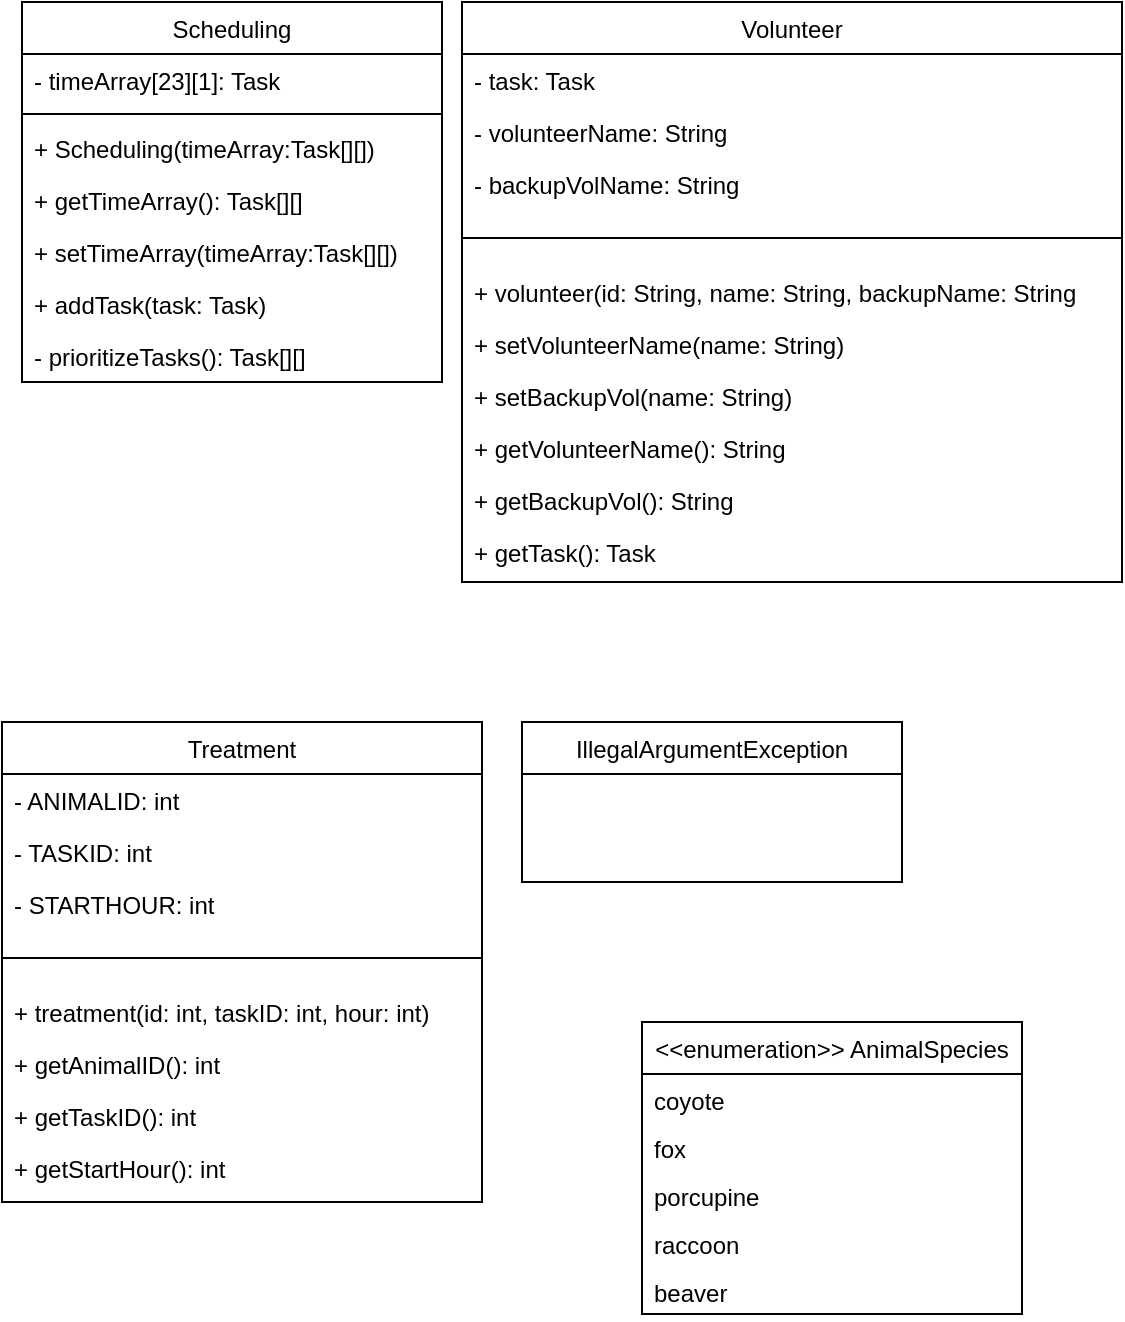 <mxfile version="21.1.1" type="github" pages="2">
  <diagram id="C5RBs43oDa-KdzZeNtuy" name="Page-1">
    <mxGraphModel dx="1266" dy="598" grid="1" gridSize="10" guides="1" tooltips="1" connect="1" arrows="1" fold="1" page="1" pageScale="1" pageWidth="827" pageHeight="1169" math="0" shadow="0">
      <root>
        <mxCell id="WIyWlLk6GJQsqaUBKTNV-0" />
        <mxCell id="WIyWlLk6GJQsqaUBKTNV-1" parent="WIyWlLk6GJQsqaUBKTNV-0" />
        <mxCell id="zkfFHV4jXpPFQw0GAbJ--0" value="Scheduling" style="swimlane;fontStyle=0;align=center;verticalAlign=top;childLayout=stackLayout;horizontal=1;startSize=26;horizontalStack=0;resizeParent=1;resizeLast=0;collapsible=1;marginBottom=0;rounded=0;shadow=0;strokeWidth=1;" parent="WIyWlLk6GJQsqaUBKTNV-1" vertex="1">
          <mxGeometry x="20" y="10" width="210" height="190" as="geometry">
            <mxRectangle x="230" y="140" width="160" height="26" as="alternateBounds" />
          </mxGeometry>
        </mxCell>
        <mxCell id="zkfFHV4jXpPFQw0GAbJ--1" value="- timeArray[23][1]: Task" style="text;align=left;verticalAlign=top;spacingLeft=4;spacingRight=4;overflow=hidden;rotatable=0;points=[[0,0.5],[1,0.5]];portConstraint=eastwest;" parent="zkfFHV4jXpPFQw0GAbJ--0" vertex="1">
          <mxGeometry y="26" width="210" height="26" as="geometry" />
        </mxCell>
        <mxCell id="zkfFHV4jXpPFQw0GAbJ--4" value="" style="line;html=1;strokeWidth=1;align=left;verticalAlign=middle;spacingTop=-1;spacingLeft=3;spacingRight=3;rotatable=0;labelPosition=right;points=[];portConstraint=eastwest;" parent="zkfFHV4jXpPFQw0GAbJ--0" vertex="1">
          <mxGeometry y="52" width="210" height="8" as="geometry" />
        </mxCell>
        <mxCell id="zkfFHV4jXpPFQw0GAbJ--5" value="+ Scheduling(timeArray:Task[][])" style="text;align=left;verticalAlign=top;spacingLeft=4;spacingRight=4;overflow=hidden;rotatable=0;points=[[0,0.5],[1,0.5]];portConstraint=eastwest;" parent="zkfFHV4jXpPFQw0GAbJ--0" vertex="1">
          <mxGeometry y="60" width="210" height="26" as="geometry" />
        </mxCell>
        <mxCell id="ZW0RrzrD-icC0tRyj8_A-1" value="+ getTimeArray(): Task[][]" style="text;align=left;verticalAlign=top;spacingLeft=4;spacingRight=4;overflow=hidden;rotatable=0;points=[[0,0.5],[1,0.5]];portConstraint=eastwest;" parent="zkfFHV4jXpPFQw0GAbJ--0" vertex="1">
          <mxGeometry y="86" width="210" height="26" as="geometry" />
        </mxCell>
        <mxCell id="ZW0RrzrD-icC0tRyj8_A-2" value="+ setTimeArray(timeArray:Task[][])" style="text;align=left;verticalAlign=top;spacingLeft=4;spacingRight=4;overflow=hidden;rotatable=0;points=[[0,0.5],[1,0.5]];portConstraint=eastwest;" parent="zkfFHV4jXpPFQw0GAbJ--0" vertex="1">
          <mxGeometry y="112" width="210" height="26" as="geometry" />
        </mxCell>
        <mxCell id="ZW0RrzrD-icC0tRyj8_A-3" value="+ addTask(task: Task)" style="text;align=left;verticalAlign=top;spacingLeft=4;spacingRight=4;overflow=hidden;rotatable=0;points=[[0,0.5],[1,0.5]];portConstraint=eastwest;" parent="zkfFHV4jXpPFQw0GAbJ--0" vertex="1">
          <mxGeometry y="138" width="210" height="26" as="geometry" />
        </mxCell>
        <mxCell id="ZW0RrzrD-icC0tRyj8_A-4" value="- prioritizeTasks(): Task[][]" style="text;align=left;verticalAlign=top;spacingLeft=4;spacingRight=4;overflow=hidden;rotatable=0;points=[[0,0.5],[1,0.5]];portConstraint=eastwest;" parent="zkfFHV4jXpPFQw0GAbJ--0" vertex="1">
          <mxGeometry y="164" width="210" height="26" as="geometry" />
        </mxCell>
        <mxCell id="ZW0RrzrD-icC0tRyj8_A-6" value="Volunteer" style="swimlane;fontStyle=0;align=center;verticalAlign=top;childLayout=stackLayout;horizontal=1;startSize=26;horizontalStack=0;resizeParent=1;resizeLast=0;collapsible=1;marginBottom=0;rounded=0;shadow=0;strokeWidth=1;" parent="WIyWlLk6GJQsqaUBKTNV-1" vertex="1">
          <mxGeometry x="240" y="10" width="330" height="290" as="geometry">
            <mxRectangle x="230" y="140" width="160" height="26" as="alternateBounds" />
          </mxGeometry>
        </mxCell>
        <mxCell id="ZW0RrzrD-icC0tRyj8_A-7" value="- task: Task" style="text;align=left;verticalAlign=top;spacingLeft=4;spacingRight=4;overflow=hidden;rotatable=0;points=[[0,0.5],[1,0.5]];portConstraint=eastwest;" parent="ZW0RrzrD-icC0tRyj8_A-6" vertex="1">
          <mxGeometry y="26" width="330" height="26" as="geometry" />
        </mxCell>
        <mxCell id="ZW0RrzrD-icC0tRyj8_A-27" value="- volunteerName: String" style="text;align=left;verticalAlign=top;spacingLeft=4;spacingRight=4;overflow=hidden;rotatable=0;points=[[0,0.5],[1,0.5]];portConstraint=eastwest;" parent="ZW0RrzrD-icC0tRyj8_A-6" vertex="1">
          <mxGeometry y="52" width="330" height="26" as="geometry" />
        </mxCell>
        <mxCell id="ZW0RrzrD-icC0tRyj8_A-28" value="- backupVolName: String" style="text;align=left;verticalAlign=top;spacingLeft=4;spacingRight=4;overflow=hidden;rotatable=0;points=[[0,0.5],[1,0.5]];portConstraint=eastwest;" parent="ZW0RrzrD-icC0tRyj8_A-6" vertex="1">
          <mxGeometry y="78" width="330" height="26" as="geometry" />
        </mxCell>
        <mxCell id="ZW0RrzrD-icC0tRyj8_A-8" value="" style="line;html=1;strokeWidth=1;align=left;verticalAlign=middle;spacingTop=-1;spacingLeft=3;spacingRight=3;rotatable=0;labelPosition=right;points=[];portConstraint=eastwest;" parent="ZW0RrzrD-icC0tRyj8_A-6" vertex="1">
          <mxGeometry y="104" width="330" height="28" as="geometry" />
        </mxCell>
        <mxCell id="ZW0RrzrD-icC0tRyj8_A-29" value="+ volunteer(id: String, name: String, backupName: String" style="text;align=left;verticalAlign=top;spacingLeft=4;spacingRight=4;overflow=hidden;rotatable=0;points=[[0,0.5],[1,0.5]];portConstraint=eastwest;" parent="ZW0RrzrD-icC0tRyj8_A-6" vertex="1">
          <mxGeometry y="132" width="330" height="26" as="geometry" />
        </mxCell>
        <mxCell id="ZW0RrzrD-icC0tRyj8_A-30" value="+ setVolunteerName(name: String)" style="text;align=left;verticalAlign=top;spacingLeft=4;spacingRight=4;overflow=hidden;rotatable=0;points=[[0,0.5],[1,0.5]];portConstraint=eastwest;" parent="ZW0RrzrD-icC0tRyj8_A-6" vertex="1">
          <mxGeometry y="158" width="330" height="26" as="geometry" />
        </mxCell>
        <mxCell id="ZW0RrzrD-icC0tRyj8_A-31" value="+ setBackupVol(name: String)" style="text;align=left;verticalAlign=top;spacingLeft=4;spacingRight=4;overflow=hidden;rotatable=0;points=[[0,0.5],[1,0.5]];portConstraint=eastwest;" parent="ZW0RrzrD-icC0tRyj8_A-6" vertex="1">
          <mxGeometry y="184" width="330" height="26" as="geometry" />
        </mxCell>
        <mxCell id="ZW0RrzrD-icC0tRyj8_A-32" value="+ getVolunteerName(): String" style="text;align=left;verticalAlign=top;spacingLeft=4;spacingRight=4;overflow=hidden;rotatable=0;points=[[0,0.5],[1,0.5]];portConstraint=eastwest;" parent="ZW0RrzrD-icC0tRyj8_A-6" vertex="1">
          <mxGeometry y="210" width="330" height="26" as="geometry" />
        </mxCell>
        <mxCell id="ZW0RrzrD-icC0tRyj8_A-33" value="+ getBackupVol(): String" style="text;align=left;verticalAlign=top;spacingLeft=4;spacingRight=4;overflow=hidden;rotatable=0;points=[[0,0.5],[1,0.5]];portConstraint=eastwest;" parent="ZW0RrzrD-icC0tRyj8_A-6" vertex="1">
          <mxGeometry y="236" width="330" height="26" as="geometry" />
        </mxCell>
        <mxCell id="ZW0RrzrD-icC0tRyj8_A-34" value="+ getTask(): Task" style="text;align=left;verticalAlign=top;spacingLeft=4;spacingRight=4;overflow=hidden;rotatable=0;points=[[0,0.5],[1,0.5]];portConstraint=eastwest;" parent="ZW0RrzrD-icC0tRyj8_A-6" vertex="1">
          <mxGeometry y="262" width="330" height="26" as="geometry" />
        </mxCell>
        <mxCell id="ZW0RrzrD-icC0tRyj8_A-36" value="Treatment" style="swimlane;fontStyle=0;align=center;verticalAlign=top;childLayout=stackLayout;horizontal=1;startSize=26;horizontalStack=0;resizeParent=1;resizeLast=0;collapsible=1;marginBottom=0;rounded=0;shadow=0;strokeWidth=1;" parent="WIyWlLk6GJQsqaUBKTNV-1" vertex="1">
          <mxGeometry x="10" y="370" width="240" height="240" as="geometry">
            <mxRectangle x="230" y="140" width="160" height="26" as="alternateBounds" />
          </mxGeometry>
        </mxCell>
        <mxCell id="ZW0RrzrD-icC0tRyj8_A-37" value="- ANIMALID: int" style="text;align=left;verticalAlign=top;spacingLeft=4;spacingRight=4;overflow=hidden;rotatable=0;points=[[0,0.5],[1,0.5]];portConstraint=eastwest;" parent="ZW0RrzrD-icC0tRyj8_A-36" vertex="1">
          <mxGeometry y="26" width="240" height="26" as="geometry" />
        </mxCell>
        <mxCell id="ZW0RrzrD-icC0tRyj8_A-38" value="- TASKID: int" style="text;align=left;verticalAlign=top;spacingLeft=4;spacingRight=4;overflow=hidden;rotatable=0;points=[[0,0.5],[1,0.5]];portConstraint=eastwest;" parent="ZW0RrzrD-icC0tRyj8_A-36" vertex="1">
          <mxGeometry y="52" width="240" height="26" as="geometry" />
        </mxCell>
        <mxCell id="ZW0RrzrD-icC0tRyj8_A-39" value="- STARTHOUR: int" style="text;align=left;verticalAlign=top;spacingLeft=4;spacingRight=4;overflow=hidden;rotatable=0;points=[[0,0.5],[1,0.5]];portConstraint=eastwest;" parent="ZW0RrzrD-icC0tRyj8_A-36" vertex="1">
          <mxGeometry y="78" width="240" height="26" as="geometry" />
        </mxCell>
        <mxCell id="ZW0RrzrD-icC0tRyj8_A-40" value="" style="line;html=1;strokeWidth=1;align=left;verticalAlign=middle;spacingTop=-1;spacingLeft=3;spacingRight=3;rotatable=0;labelPosition=right;points=[];portConstraint=eastwest;" parent="ZW0RrzrD-icC0tRyj8_A-36" vertex="1">
          <mxGeometry y="104" width="240" height="28" as="geometry" />
        </mxCell>
        <mxCell id="ZW0RrzrD-icC0tRyj8_A-41" value="+ treatment(id: int, taskID: int, hour: int)" style="text;align=left;verticalAlign=top;spacingLeft=4;spacingRight=4;overflow=hidden;rotatable=0;points=[[0,0.5],[1,0.5]];portConstraint=eastwest;" parent="ZW0RrzrD-icC0tRyj8_A-36" vertex="1">
          <mxGeometry y="132" width="240" height="26" as="geometry" />
        </mxCell>
        <mxCell id="ZW0RrzrD-icC0tRyj8_A-42" value="+ getAnimalID(): int" style="text;align=left;verticalAlign=top;spacingLeft=4;spacingRight=4;overflow=hidden;rotatable=0;points=[[0,0.5],[1,0.5]];portConstraint=eastwest;" parent="ZW0RrzrD-icC0tRyj8_A-36" vertex="1">
          <mxGeometry y="158" width="240" height="26" as="geometry" />
        </mxCell>
        <mxCell id="ZW0RrzrD-icC0tRyj8_A-43" value="+ getTaskID(): int" style="text;align=left;verticalAlign=top;spacingLeft=4;spacingRight=4;overflow=hidden;rotatable=0;points=[[0,0.5],[1,0.5]];portConstraint=eastwest;" parent="ZW0RrzrD-icC0tRyj8_A-36" vertex="1">
          <mxGeometry y="184" width="240" height="26" as="geometry" />
        </mxCell>
        <mxCell id="ZW0RrzrD-icC0tRyj8_A-44" value="+ getStartHour(): int" style="text;align=left;verticalAlign=top;spacingLeft=4;spacingRight=4;overflow=hidden;rotatable=0;points=[[0,0.5],[1,0.5]];portConstraint=eastwest;" parent="ZW0RrzrD-icC0tRyj8_A-36" vertex="1">
          <mxGeometry y="210" width="240" height="26" as="geometry" />
        </mxCell>
        <mxCell id="ZW0RrzrD-icC0tRyj8_A-49" value="IllegalArgumentException" style="swimlane;fontStyle=0;align=center;verticalAlign=top;childLayout=stackLayout;horizontal=1;startSize=26;horizontalStack=0;resizeParent=1;resizeLast=0;collapsible=1;marginBottom=0;rounded=0;shadow=0;strokeWidth=1;" parent="WIyWlLk6GJQsqaUBKTNV-1" vertex="1">
          <mxGeometry x="270" y="370" width="190" height="80" as="geometry">
            <mxRectangle x="230" y="140" width="160" height="26" as="alternateBounds" />
          </mxGeometry>
        </mxCell>
        <mxCell id="MWhVOauzqkZ6uhxggD3B-0" value="&lt;&lt;enumeration&gt;&gt; AnimalSpecies" style="swimlane;fontStyle=0;align=center;verticalAlign=top;childLayout=stackLayout;horizontal=1;startSize=26;horizontalStack=0;resizeParent=1;resizeLast=0;collapsible=1;marginBottom=0;rounded=0;shadow=0;strokeWidth=1;" vertex="1" parent="WIyWlLk6GJQsqaUBKTNV-1">
          <mxGeometry x="330" y="520" width="190" height="146" as="geometry">
            <mxRectangle x="230" y="140" width="160" height="26" as="alternateBounds" />
          </mxGeometry>
        </mxCell>
        <mxCell id="MWhVOauzqkZ6uhxggD3B-1" value="coyote" style="text;align=left;verticalAlign=top;spacingLeft=4;spacingRight=4;overflow=hidden;rotatable=0;points=[[0,0.5],[1,0.5]];portConstraint=eastwest;" vertex="1" parent="MWhVOauzqkZ6uhxggD3B-0">
          <mxGeometry y="26" width="190" height="24" as="geometry" />
        </mxCell>
        <mxCell id="MWhVOauzqkZ6uhxggD3B-2" value="fox" style="text;align=left;verticalAlign=top;spacingLeft=4;spacingRight=4;overflow=hidden;rotatable=0;points=[[0,0.5],[1,0.5]];portConstraint=eastwest;" vertex="1" parent="MWhVOauzqkZ6uhxggD3B-0">
          <mxGeometry y="50" width="190" height="24" as="geometry" />
        </mxCell>
        <mxCell id="MWhVOauzqkZ6uhxggD3B-3" value="porcupine" style="text;align=left;verticalAlign=top;spacingLeft=4;spacingRight=4;overflow=hidden;rotatable=0;points=[[0,0.5],[1,0.5]];portConstraint=eastwest;" vertex="1" parent="MWhVOauzqkZ6uhxggD3B-0">
          <mxGeometry y="74" width="190" height="24" as="geometry" />
        </mxCell>
        <mxCell id="MWhVOauzqkZ6uhxggD3B-4" value="raccoon" style="text;align=left;verticalAlign=top;spacingLeft=4;spacingRight=4;overflow=hidden;rotatable=0;points=[[0,0.5],[1,0.5]];portConstraint=eastwest;" vertex="1" parent="MWhVOauzqkZ6uhxggD3B-0">
          <mxGeometry y="98" width="190" height="24" as="geometry" />
        </mxCell>
        <mxCell id="MWhVOauzqkZ6uhxggD3B-5" value="beaver" style="text;align=left;verticalAlign=top;spacingLeft=4;spacingRight=4;overflow=hidden;rotatable=0;points=[[0,0.5],[1,0.5]];portConstraint=eastwest;" vertex="1" parent="MWhVOauzqkZ6uhxggD3B-0">
          <mxGeometry y="122" width="190" height="24" as="geometry" />
        </mxCell>
      </root>
    </mxGraphModel>
  </diagram>
  <diagram id="Q16rI26VRiOtlX9J-GUz" name="Page-2">
    <mxGraphModel dx="1266" dy="598" grid="1" gridSize="10" guides="1" tooltips="1" connect="1" arrows="1" fold="1" page="1" pageScale="1" pageWidth="1100" pageHeight="850" math="0" shadow="0">
      <root>
        <mxCell id="0" />
        <mxCell id="1" parent="0" />
        <mxCell id="xVwt3OjMe2H6h7uFnz1j-1" value="Task" style="swimlane;fontStyle=0;align=center;verticalAlign=top;childLayout=stackLayout;horizontal=1;startSize=26;horizontalStack=0;resizeParent=1;resizeLast=0;collapsible=1;marginBottom=0;rounded=0;shadow=0;strokeWidth=1;" parent="1" vertex="1">
          <mxGeometry x="30" y="40" width="390" height="278" as="geometry">
            <mxRectangle x="340" y="380" width="170" height="26" as="alternateBounds" />
          </mxGeometry>
        </mxCell>
        <mxCell id="xVwt3OjMe2H6h7uFnz1j-2" value="# ANIMALID:int&#xa;# TASKID:int&#xa;- DESCRIPTION:String&#xa;- DURATION:int&#xa;- MAXWINDOW:int&#xa;" style="text;align=left;verticalAlign=top;spacingLeft=4;spacingRight=4;overflow=hidden;rotatable=0;points=[[0,0.5],[1,0.5]];portConstraint=eastwest;" parent="xVwt3OjMe2H6h7uFnz1j-1" vertex="1">
          <mxGeometry y="26" width="390" height="114" as="geometry" />
        </mxCell>
        <mxCell id="xVwt3OjMe2H6h7uFnz1j-3" value="" style="line;html=1;strokeWidth=1;align=left;verticalAlign=middle;spacingTop=-1;spacingLeft=3;spacingRight=3;rotatable=0;labelPosition=right;points=[];portConstraint=eastwest;" parent="xVwt3OjMe2H6h7uFnz1j-1" vertex="1">
          <mxGeometry y="140" width="390" height="8" as="geometry" />
        </mxCell>
        <mxCell id="xVwt3OjMe2H6h7uFnz1j-4" value="+ Task(taskID:int, description:String, duration:int, maxWindow:int)&lt;br&gt;+ getTaskID():int&lt;br&gt;+ getDescription():String&lt;br&gt;+ getDuration():String&lt;br&gt;+ getMaxWindow():int&lt;br&gt;+ getAnimalID():int&lt;br&gt;+ feedingTime():int&lt;br&gt;" style="text;html=1;align=left;verticalAlign=middle;resizable=0;points=[];autosize=1;strokeColor=none;fillColor=none;" parent="xVwt3OjMe2H6h7uFnz1j-1" vertex="1">
          <mxGeometry y="148" width="390" height="110" as="geometry" />
        </mxCell>
        <mxCell id="xVwt3OjMe2H6h7uFnz1j-8" value="Animal" style="swimlane;fontStyle=0;align=center;verticalAlign=top;childLayout=stackLayout;horizontal=1;startSize=26;horizontalStack=0;resizeParent=1;resizeLast=0;collapsible=1;marginBottom=0;rounded=0;shadow=0;strokeWidth=1;" parent="1" vertex="1">
          <mxGeometry x="30" y="360" width="390" height="278" as="geometry">
            <mxRectangle x="340" y="380" width="170" height="26" as="alternateBounds" />
          </mxGeometry>
        </mxCell>
        <mxCell id="xVwt3OjMe2H6h7uFnz1j-9" value="- ANIMALID:int&#xa;- ANIMALNICKNAME:String&#xa;- ANIMALSPECIES:String&#xa;- taskAssigned:Task&#xa;" style="text;align=left;verticalAlign=top;spacingLeft=4;spacingRight=4;overflow=hidden;rotatable=0;points=[[0,0.5],[1,0.5]];portConstraint=eastwest;" parent="xVwt3OjMe2H6h7uFnz1j-8" vertex="1">
          <mxGeometry y="26" width="390" height="114" as="geometry" />
        </mxCell>
        <mxCell id="xVwt3OjMe2H6h7uFnz1j-10" value="" style="line;html=1;strokeWidth=1;align=left;verticalAlign=middle;spacingTop=-1;spacingLeft=3;spacingRight=3;rotatable=0;labelPosition=right;points=[];portConstraint=eastwest;" parent="xVwt3OjMe2H6h7uFnz1j-8" vertex="1">
          <mxGeometry y="140" width="390" height="8" as="geometry" />
        </mxCell>
        <mxCell id="xVwt3OjMe2H6h7uFnz1j-11" value="+ Animal(id:Integer, name:String, species:String, task:Task)&lt;br&gt;+ setTaskAssigned(task:Task)&lt;br&gt;+ getAnimalID():int&lt;br&gt;+ getAnimalSpecies):String&lt;br&gt;+ getTaskAssigned():Task&lt;br&gt;" style="text;html=1;align=left;verticalAlign=middle;resizable=0;points=[];autosize=1;strokeColor=none;fillColor=none;" parent="xVwt3OjMe2H6h7uFnz1j-8" vertex="1">
          <mxGeometry y="148" width="390" height="90" as="geometry" />
        </mxCell>
        <mxCell id="6i0A7gmkU32XB2I-0LXq-1" value="&lt;&lt;interface&gt;&gt;&#xa;FormattedOutput&#xa;" style="swimlane;fontStyle=0;align=center;verticalAlign=top;childLayout=stackLayout;horizontal=1;startSize=40;horizontalStack=0;resizeParent=1;resizeLast=0;collapsible=1;marginBottom=0;rounded=0;shadow=0;strokeWidth=1;" parent="1" vertex="1">
          <mxGeometry x="50" y="690" width="190" height="60" as="geometry">
            <mxRectangle x="340" y="380" width="170" height="26" as="alternateBounds" />
          </mxGeometry>
        </mxCell>
      </root>
    </mxGraphModel>
  </diagram>
</mxfile>
